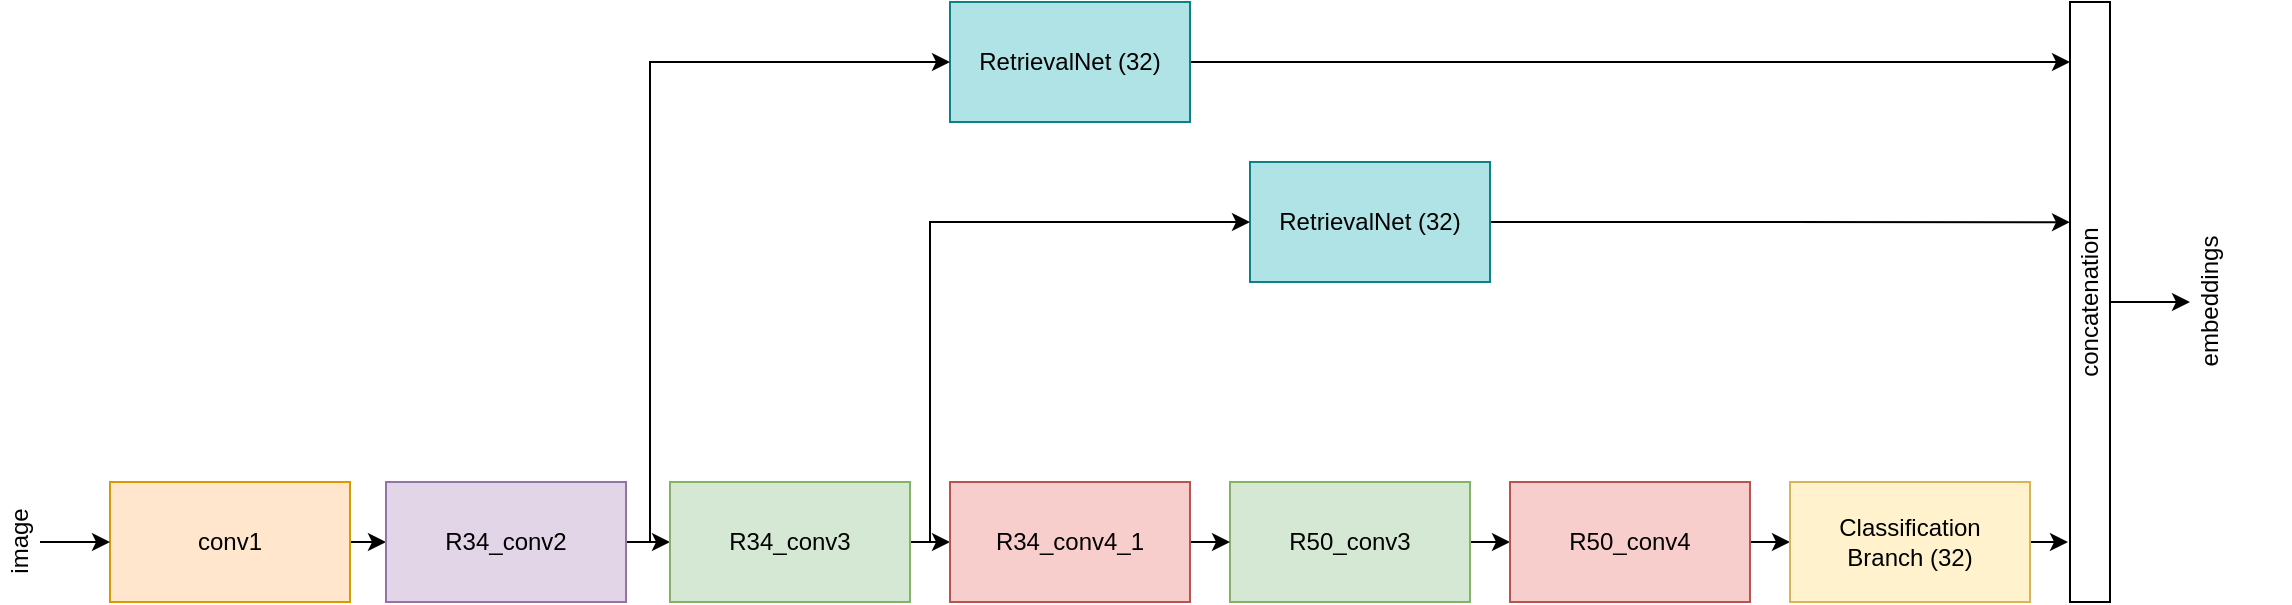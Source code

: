 <mxfile version="18.0.8" type="device"><diagram id="T6G_AJsC7ofdgZiTMQge" name="Page-1"><mxGraphModel dx="1203" dy="784" grid="1" gridSize="10" guides="1" tooltips="1" connect="1" arrows="1" fold="1" page="1" pageScale="1" pageWidth="827" pageHeight="1169" math="0" shadow="0"><root><mxCell id="0"/><mxCell id="1" parent="0"/><mxCell id="jGR_dJrfLnVvgy1PlHxm-5" style="edgeStyle=orthogonalEdgeStyle;rounded=0;orthogonalLoop=1;jettySize=auto;html=1;exitX=1;exitY=0.5;exitDx=0;exitDy=0;entryX=0;entryY=0.5;entryDx=0;entryDy=0;" parent="1" source="jGR_dJrfLnVvgy1PlHxm-1" target="jGR_dJrfLnVvgy1PlHxm-2" edge="1"><mxGeometry relative="1" as="geometry"/></mxCell><mxCell id="jGR_dJrfLnVvgy1PlHxm-1" value="conv1" style="rounded=0;whiteSpace=wrap;html=1;fillColor=#ffe6cc;strokeColor=#d79b00;" parent="1" vertex="1"><mxGeometry x="90" y="370" width="120" height="60" as="geometry"/></mxCell><mxCell id="jGR_dJrfLnVvgy1PlHxm-6" style="edgeStyle=orthogonalEdgeStyle;rounded=0;orthogonalLoop=1;jettySize=auto;html=1;exitX=1;exitY=0.5;exitDx=0;exitDy=0;entryX=0;entryY=0.5;entryDx=0;entryDy=0;" parent="1" source="jGR_dJrfLnVvgy1PlHxm-2" target="jGR_dJrfLnVvgy1PlHxm-4" edge="1"><mxGeometry relative="1" as="geometry"/></mxCell><mxCell id="jGR_dJrfLnVvgy1PlHxm-2" value="R34_conv2" style="rounded=0;whiteSpace=wrap;html=1;fillColor=#e1d5e7;strokeColor=#9673a6;" parent="1" vertex="1"><mxGeometry x="228" y="370" width="120" height="60" as="geometry"/></mxCell><mxCell id="jGR_dJrfLnVvgy1PlHxm-9" style="edgeStyle=orthogonalEdgeStyle;rounded=0;orthogonalLoop=1;jettySize=auto;html=1;exitX=1;exitY=0.5;exitDx=0;exitDy=0;entryX=0.5;entryY=0;entryDx=0;entryDy=0;" parent="1" source="jGR_dJrfLnVvgy1PlHxm-4" edge="1"><mxGeometry relative="1" as="geometry"><mxPoint x="510" y="400" as="targetPoint"/></mxGeometry></mxCell><mxCell id="jGR_dJrfLnVvgy1PlHxm-4" value="R34_conv3" style="rounded=0;whiteSpace=wrap;html=1;fillColor=#d5e8d4;strokeColor=#82b366;" parent="1" vertex="1"><mxGeometry x="370" y="370" width="120" height="60" as="geometry"/></mxCell><mxCell id="jGR_dJrfLnVvgy1PlHxm-13" style="edgeStyle=orthogonalEdgeStyle;rounded=0;orthogonalLoop=1;jettySize=auto;html=1;entryX=0;entryY=0.5;entryDx=0;entryDy=0;" parent="1" source="jGR_dJrfLnVvgy1PlHxm-12" target="jGR_dJrfLnVvgy1PlHxm-1" edge="1"><mxGeometry relative="1" as="geometry"/></mxCell><mxCell id="jGR_dJrfLnVvgy1PlHxm-12" value="image" style="text;html=1;align=center;verticalAlign=middle;resizable=0;points=[];autosize=1;strokeColor=none;fillColor=none;rotation=-90;" parent="1" vertex="1"><mxGeometry x="20" y="390" width="50" height="20" as="geometry"/></mxCell><mxCell id="jGR_dJrfLnVvgy1PlHxm-31" style="edgeStyle=orthogonalEdgeStyle;curved=1;rounded=0;orthogonalLoop=1;jettySize=auto;html=1;exitX=0.5;exitY=1;exitDx=0;exitDy=0;entryX=0.5;entryY=0;entryDx=0;entryDy=0;endArrow=classic;endFill=1;" parent="1" edge="1"><mxGeometry relative="1" as="geometry"><mxPoint x="690" y="400" as="sourcePoint"/></mxGeometry></mxCell><mxCell id="jGR_dJrfLnVvgy1PlHxm-34" style="edgeStyle=orthogonalEdgeStyle;curved=1;rounded=0;orthogonalLoop=1;jettySize=auto;html=1;exitX=0.5;exitY=1;exitDx=0;exitDy=0;entryX=0.5;entryY=0;entryDx=0;entryDy=0;endArrow=classic;endFill=1;" parent="1" edge="1"><mxGeometry relative="1" as="geometry"><mxPoint x="810" y="400" as="sourcePoint"/></mxGeometry></mxCell><mxCell id="jGR_dJrfLnVvgy1PlHxm-35" style="edgeStyle=orthogonalEdgeStyle;curved=1;rounded=0;orthogonalLoop=1;jettySize=auto;html=1;exitX=0.5;exitY=1;exitDx=0;exitDy=0;entryX=0.5;entryY=0;entryDx=0;entryDy=0;endArrow=classic;endFill=1;" parent="1" edge="1"><mxGeometry relative="1" as="geometry"><mxPoint x="850" y="400" as="sourcePoint"/></mxGeometry></mxCell><mxCell id="jGR_dJrfLnVvgy1PlHxm-36" style="edgeStyle=orthogonalEdgeStyle;curved=1;rounded=0;orthogonalLoop=1;jettySize=auto;html=1;exitX=0.5;exitY=1;exitDx=0;exitDy=0;entryX=0.5;entryY=0;entryDx=0;entryDy=0;endArrow=classic;endFill=1;" parent="1" edge="1"><mxGeometry relative="1" as="geometry"><mxPoint x="890" y="400" as="sourcePoint"/></mxGeometry></mxCell><mxCell id="jGR_dJrfLnVvgy1PlHxm-37" style="edgeStyle=orthogonalEdgeStyle;curved=1;rounded=0;orthogonalLoop=1;jettySize=auto;html=1;exitX=0.5;exitY=1;exitDx=0;exitDy=0;entryX=0.5;entryY=0;entryDx=0;entryDy=0;endArrow=classic;endFill=1;" parent="1" edge="1"><mxGeometry relative="1" as="geometry"><mxPoint x="930" y="400" as="sourcePoint"/></mxGeometry></mxCell><mxCell id="jGR_dJrfLnVvgy1PlHxm-69" style="edgeStyle=orthogonalEdgeStyle;rounded=0;orthogonalLoop=1;jettySize=auto;html=1;exitX=1;exitY=0.5;exitDx=0;exitDy=0;entryX=0;entryY=0.5;entryDx=0;entryDy=0;endArrow=classic;endFill=1;" parent="1" source="jGR_dJrfLnVvgy1PlHxm-65" target="jGR_dJrfLnVvgy1PlHxm-67" edge="1"><mxGeometry relative="1" as="geometry"/></mxCell><mxCell id="jGR_dJrfLnVvgy1PlHxm-65" value="R50_conv3" style="rounded=0;whiteSpace=wrap;html=1;fillColor=#d5e8d4;strokeColor=#82b366;" parent="1" vertex="1"><mxGeometry x="650" y="370" width="120" height="60" as="geometry"/></mxCell><mxCell id="jGR_dJrfLnVvgy1PlHxm-70" style="edgeStyle=orthogonalEdgeStyle;rounded=0;orthogonalLoop=1;jettySize=auto;html=1;exitX=1;exitY=0.5;exitDx=0;exitDy=0;entryX=0;entryY=0.5;entryDx=0;entryDy=0;endArrow=classic;endFill=1;" parent="1" source="jGR_dJrfLnVvgy1PlHxm-67" edge="1"><mxGeometry relative="1" as="geometry"><mxPoint x="930" y="400" as="targetPoint"/></mxGeometry></mxCell><mxCell id="jGR_dJrfLnVvgy1PlHxm-67" value="R50_conv4" style="rounded=0;whiteSpace=wrap;html=1;fillColor=#f8cecc;strokeColor=#b85450;" parent="1" vertex="1"><mxGeometry x="790" y="370" width="120" height="60" as="geometry"/></mxCell><mxCell id="jh1PYZ8vM8ESv9HB8Rqh-1" style="edgeStyle=orthogonalEdgeStyle;rounded=0;orthogonalLoop=1;jettySize=auto;html=1;exitX=1;exitY=0.5;exitDx=0;exitDy=0;entryX=0;entryY=0.5;entryDx=0;entryDy=0;" edge="1" parent="1" source="C8q5zus3tIXgjrBcnHXe-1" target="jGR_dJrfLnVvgy1PlHxm-65"><mxGeometry relative="1" as="geometry"/></mxCell><mxCell id="C8q5zus3tIXgjrBcnHXe-1" value="R34_conv4_1" style="rounded=0;whiteSpace=wrap;html=1;fillColor=#f8cecc;strokeColor=#b85450;" parent="1" vertex="1"><mxGeometry x="510" y="370" width="120" height="60" as="geometry"/></mxCell><mxCell id="jh1PYZ8vM8ESv9HB8Rqh-7" style="edgeStyle=orthogonalEdgeStyle;rounded=0;orthogonalLoop=1;jettySize=auto;html=1;entryX=0;entryY=0.367;entryDx=0;entryDy=0;entryPerimeter=0;" edge="1" parent="1" source="ujvpFWRpbMs5jVCAmXFl-1" target="jh1PYZ8vM8ESv9HB8Rqh-2"><mxGeometry relative="1" as="geometry"/></mxCell><mxCell id="ujvpFWRpbMs5jVCAmXFl-1" value="RetrievalNet (32)" style="rounded=0;whiteSpace=wrap;html=1;fillColor=#b0e3e6;strokeColor=#0e8088;" parent="1" vertex="1"><mxGeometry x="660" y="210" width="120" height="60" as="geometry"/></mxCell><mxCell id="jh1PYZ8vM8ESv9HB8Rqh-9" style="edgeStyle=orthogonalEdgeStyle;rounded=0;orthogonalLoop=1;jettySize=auto;html=1;exitX=1;exitY=0.5;exitDx=0;exitDy=0;entryX=0;entryY=0.1;entryDx=0;entryDy=0;entryPerimeter=0;" edge="1" parent="1" source="ujvpFWRpbMs5jVCAmXFl-2" target="jh1PYZ8vM8ESv9HB8Rqh-2"><mxGeometry relative="1" as="geometry"/></mxCell><mxCell id="ujvpFWRpbMs5jVCAmXFl-2" value="RetrievalNet (32)" style="rounded=0;whiteSpace=wrap;html=1;fillColor=#b0e3e6;strokeColor=#0e8088;" parent="1" vertex="1"><mxGeometry x="510" y="130" width="120" height="60" as="geometry"/></mxCell><mxCell id="ujvpFWRpbMs5jVCAmXFl-3" value="" style="endArrow=classic;html=1;rounded=0;entryX=0;entryY=0.5;entryDx=0;entryDy=0;" parent="1" target="ujvpFWRpbMs5jVCAmXFl-1" edge="1"><mxGeometry width="50" height="50" relative="1" as="geometry"><mxPoint x="500" y="400" as="sourcePoint"/><mxPoint x="720" y="370" as="targetPoint"/><Array as="points"><mxPoint x="500" y="240"/></Array></mxGeometry></mxCell><mxCell id="ujvpFWRpbMs5jVCAmXFl-4" value="" style="endArrow=classic;html=1;rounded=0;entryX=0;entryY=0.5;entryDx=0;entryDy=0;" parent="1" target="ujvpFWRpbMs5jVCAmXFl-2" edge="1"><mxGeometry width="50" height="50" relative="1" as="geometry"><mxPoint x="360" y="400" as="sourcePoint"/><mxPoint x="720" y="370" as="targetPoint"/><Array as="points"><mxPoint x="360" y="160"/></Array></mxGeometry></mxCell><mxCell id="jh1PYZ8vM8ESv9HB8Rqh-6" style="edgeStyle=orthogonalEdgeStyle;rounded=0;orthogonalLoop=1;jettySize=auto;html=1;exitX=1;exitY=0.5;exitDx=0;exitDy=0;entryX=-0.05;entryY=0.9;entryDx=0;entryDy=0;entryPerimeter=0;" edge="1" parent="1" source="ujvpFWRpbMs5jVCAmXFl-6" target="jh1PYZ8vM8ESv9HB8Rqh-2"><mxGeometry relative="1" as="geometry"/></mxCell><mxCell id="ujvpFWRpbMs5jVCAmXFl-6" value="Classification&lt;br&gt;Branch (32)" style="rounded=0;whiteSpace=wrap;html=1;fillColor=#fff2cc;strokeColor=#d6b656;" parent="1" vertex="1"><mxGeometry x="930" y="370" width="120" height="60" as="geometry"/></mxCell><mxCell id="jh1PYZ8vM8ESv9HB8Rqh-10" style="edgeStyle=orthogonalEdgeStyle;rounded=0;orthogonalLoop=1;jettySize=auto;html=1;exitX=1;exitY=0.5;exitDx=0;exitDy=0;entryX=0.375;entryY=0.5;entryDx=0;entryDy=0;entryPerimeter=0;" edge="1" parent="1" source="jh1PYZ8vM8ESv9HB8Rqh-2" target="jh1PYZ8vM8ESv9HB8Rqh-5"><mxGeometry relative="1" as="geometry"/></mxCell><mxCell id="jh1PYZ8vM8ESv9HB8Rqh-2" value="concatenation" style="rounded=0;whiteSpace=wrap;html=1;horizontal=0;" vertex="1" parent="1"><mxGeometry x="1070" y="130" width="20" height="300" as="geometry"/></mxCell><mxCell id="jh1PYZ8vM8ESv9HB8Rqh-5" value="embeddings" style="text;html=1;align=center;verticalAlign=middle;resizable=0;points=[];autosize=1;strokeColor=none;fillColor=none;horizontal=0;" vertex="1" parent="1"><mxGeometry x="1100" y="270" width="80" height="20" as="geometry"/></mxCell></root></mxGraphModel></diagram></mxfile>